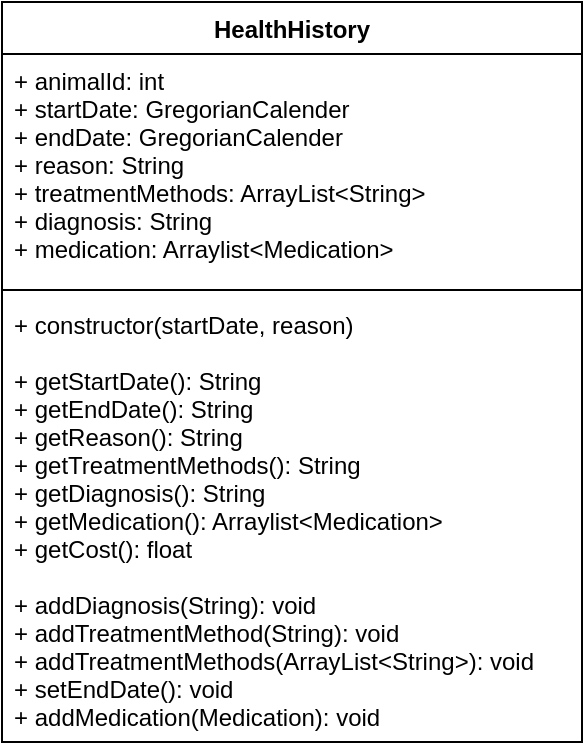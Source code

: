 <mxfile version="13.5.1" type="device"><diagram name="Page-1" id="e7e014a7-5840-1c2e-5031-d8a46d1fe8dd"><mxGraphModel dx="622" dy="553" grid="1" gridSize="10" guides="0" tooltips="1" connect="1" arrows="1" fold="1" page="1" pageScale="1" pageWidth="1169" pageHeight="826" background="#ffffff" math="0" shadow="0"><root><mxCell id="0"/><mxCell id="1" parent="0"/><mxCell id="HjCp2WUZ1N9QjIe1UXmm-43" value="HealthHistory" style="swimlane;fontStyle=1;align=center;verticalAlign=top;childLayout=stackLayout;horizontal=1;startSize=26;horizontalStack=0;resizeParent=1;resizeParentMax=0;resizeLast=0;collapsible=1;marginBottom=0;" parent="1" vertex="1"><mxGeometry x="470" y="210" width="290" height="370" as="geometry"><mxRectangle x="470" y="210" width="110" height="26" as="alternateBounds"/></mxGeometry></mxCell><mxCell id="HjCp2WUZ1N9QjIe1UXmm-44" value="+ animalId: int&#10;+ startDate: GregorianCalender&#10;+ endDate: GregorianCalender&#10;+ reason: String&#10;+ treatmentMethods: ArrayList&lt;String&gt;&#10;+ diagnosis: String&#10;+ medication: Arraylist&lt;Medication&gt;" style="text;strokeColor=none;fillColor=none;align=left;verticalAlign=top;spacingLeft=4;spacingRight=4;overflow=hidden;rotatable=0;points=[[0,0.5],[1,0.5]];portConstraint=eastwest;" parent="HjCp2WUZ1N9QjIe1UXmm-43" vertex="1"><mxGeometry y="26" width="290" height="114" as="geometry"/></mxCell><mxCell id="HjCp2WUZ1N9QjIe1UXmm-45" value="" style="line;strokeWidth=1;fillColor=none;align=left;verticalAlign=middle;spacingTop=-1;spacingLeft=3;spacingRight=3;rotatable=0;labelPosition=right;points=[];portConstraint=eastwest;" parent="HjCp2WUZ1N9QjIe1UXmm-43" vertex="1"><mxGeometry y="140" width="290" height="8" as="geometry"/></mxCell><mxCell id="HjCp2WUZ1N9QjIe1UXmm-46" value="+ constructor(startDate, reason)&#10;&#10;+ getStartDate(): String&#10;+ getEndDate(): String&#10;+ getReason(): String&#10;+ getTreatmentMethods(): String&#10;+ getDiagnosis(): String&#10;+ getMedication(): Arraylist&lt;Medication&gt;&#10;+ getCost(): float&#10;&#10;+ addDiagnosis(String): void&#10;+ addTreatmentMethod(String): void&#10;+ addTreatmentMethods(ArrayList&lt;String&gt;): void&#10;+ setEndDate(): void&#10;+ addMedication(Medication): void&#10;" style="text;strokeColor=none;fillColor=none;align=left;verticalAlign=top;spacingLeft=4;spacingRight=4;overflow=hidden;rotatable=0;points=[[0,0.5],[1,0.5]];portConstraint=eastwest;" parent="HjCp2WUZ1N9QjIe1UXmm-43" vertex="1"><mxGeometry y="148" width="290" height="222" as="geometry"/></mxCell></root></mxGraphModel></diagram></mxfile>